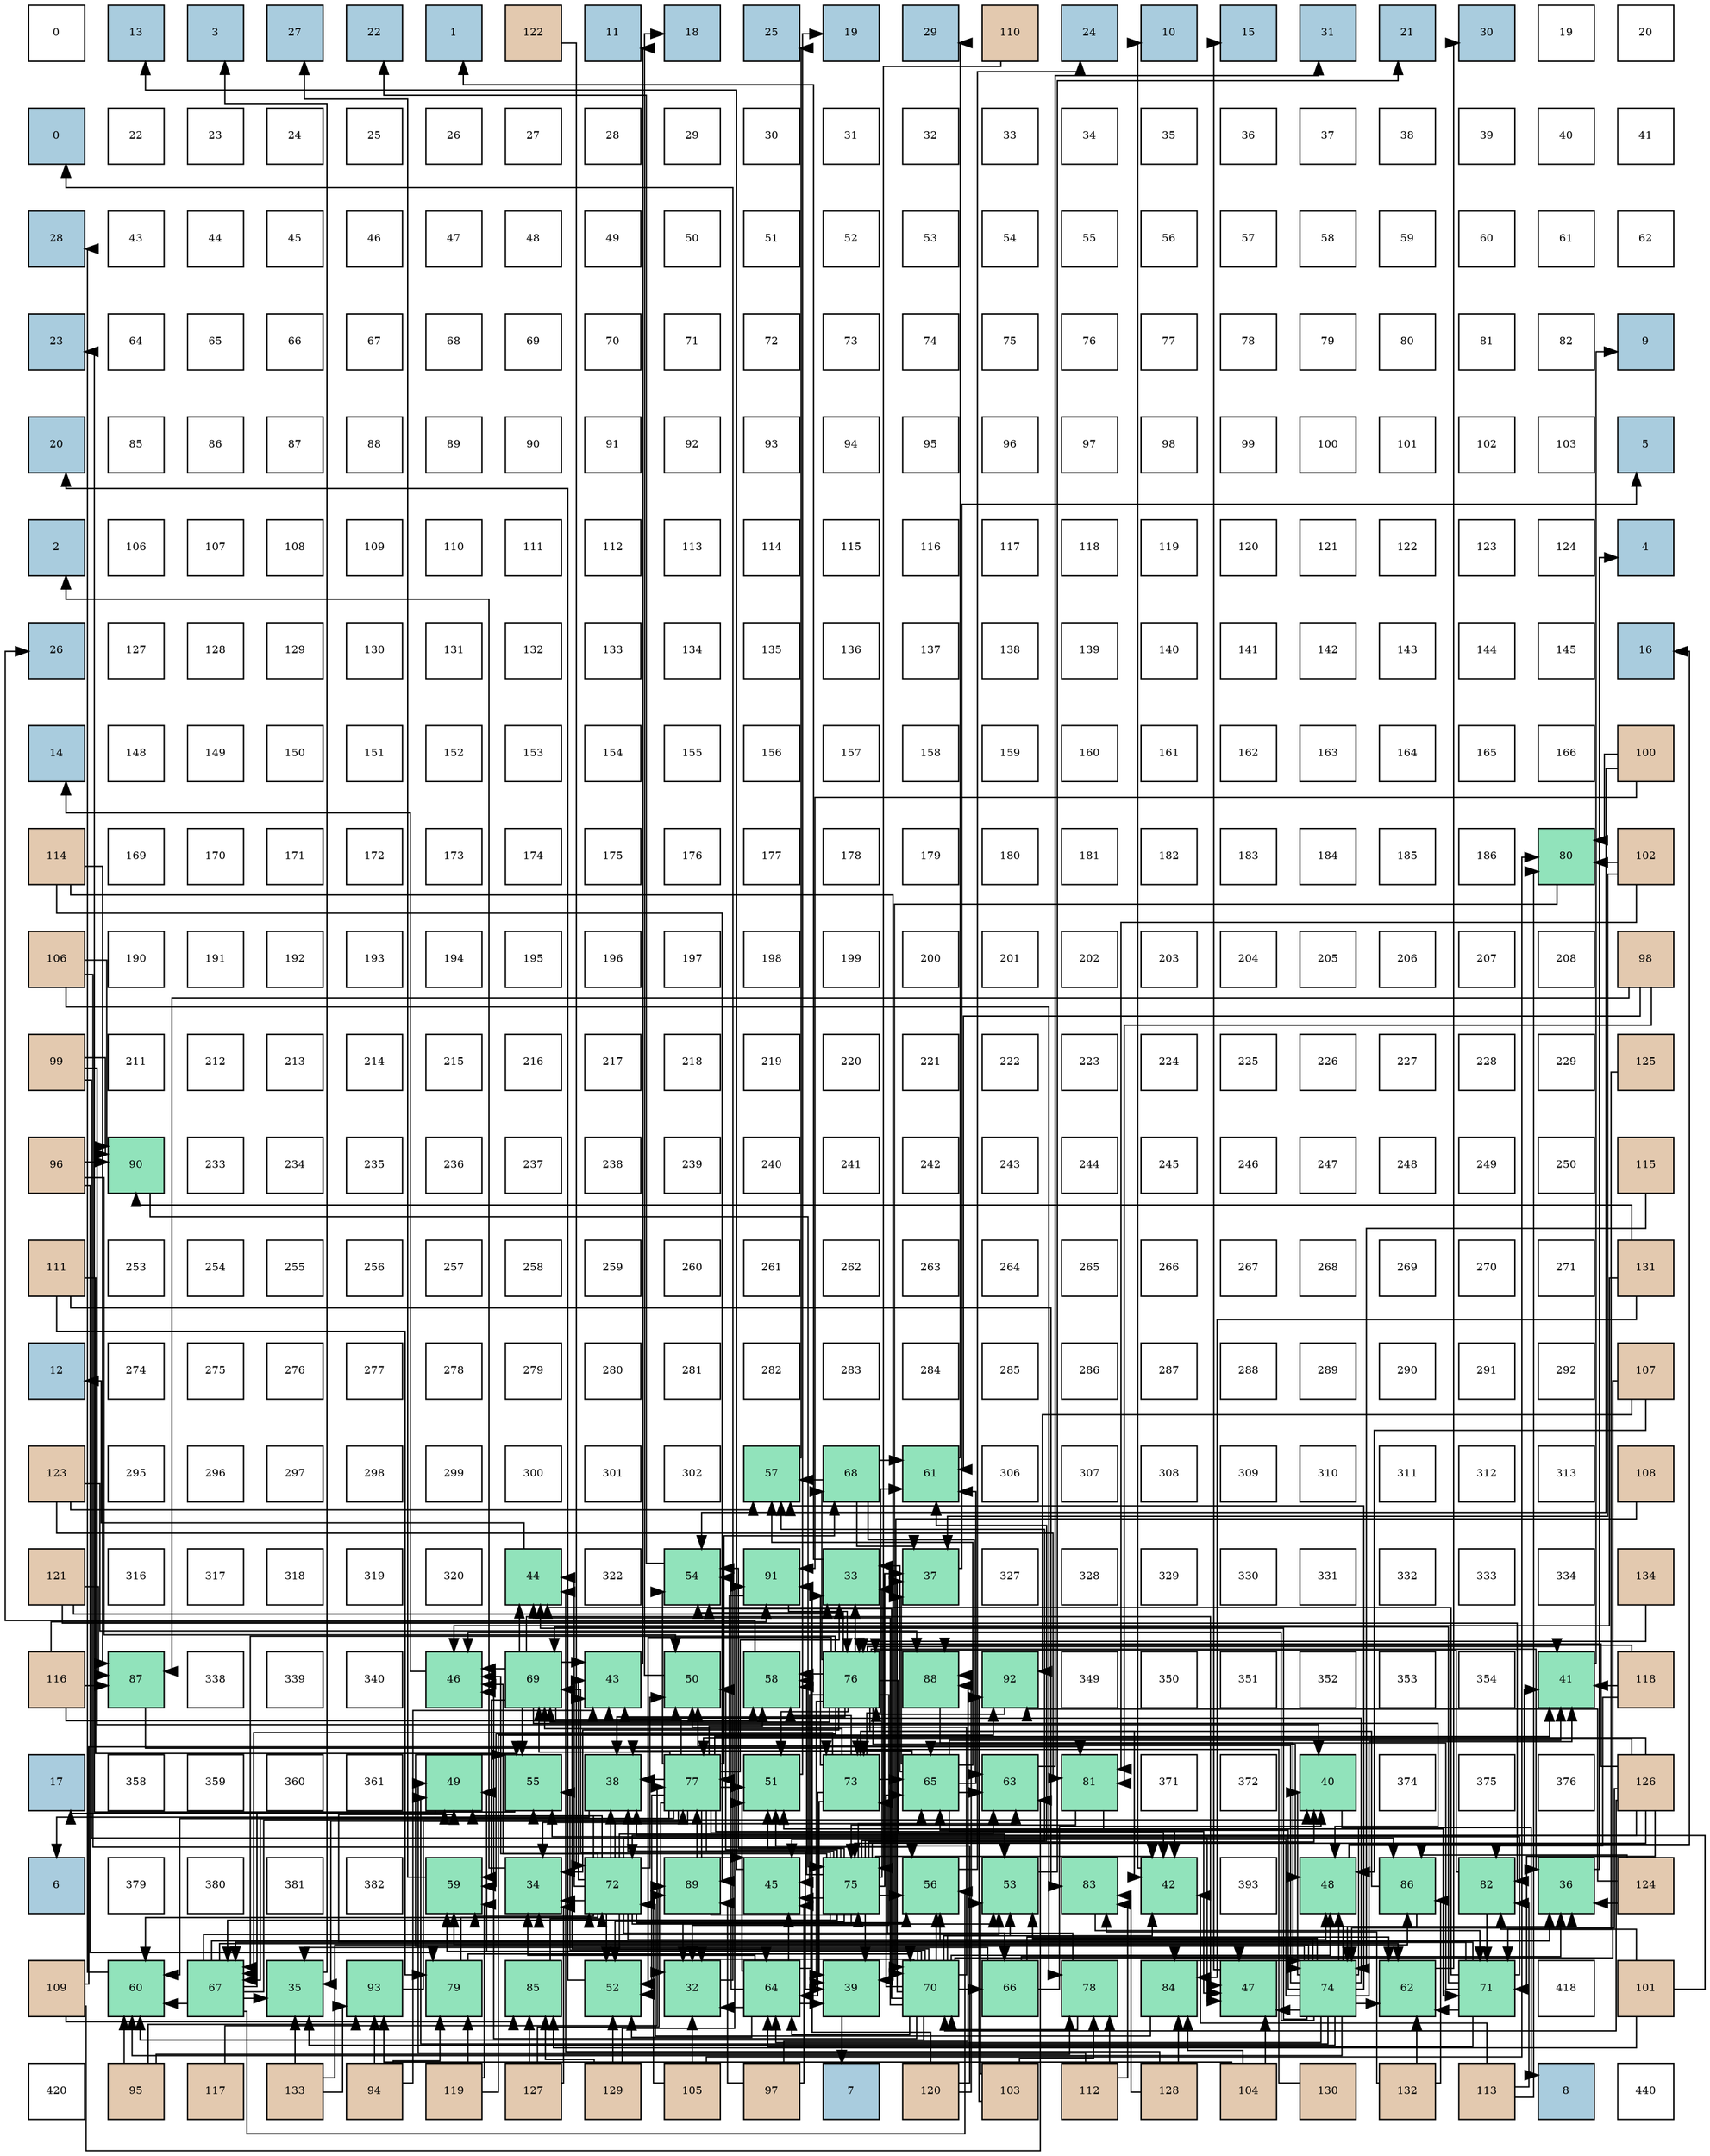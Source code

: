 digraph layout{
 rankdir=TB;
 splines=ortho;
 node [style=filled shape=square fixedsize=true width=0.6];
0[label="0", fontsize=8, fillcolor="#ffffff"];
1[label="13", fontsize=8, fillcolor="#a9ccde"];
2[label="3", fontsize=8, fillcolor="#a9ccde"];
3[label="27", fontsize=8, fillcolor="#a9ccde"];
4[label="22", fontsize=8, fillcolor="#a9ccde"];
5[label="1", fontsize=8, fillcolor="#a9ccde"];
6[label="122", fontsize=8, fillcolor="#e3c9af"];
7[label="11", fontsize=8, fillcolor="#a9ccde"];
8[label="18", fontsize=8, fillcolor="#a9ccde"];
9[label="25", fontsize=8, fillcolor="#a9ccde"];
10[label="19", fontsize=8, fillcolor="#a9ccde"];
11[label="29", fontsize=8, fillcolor="#a9ccde"];
12[label="110", fontsize=8, fillcolor="#e3c9af"];
13[label="24", fontsize=8, fillcolor="#a9ccde"];
14[label="10", fontsize=8, fillcolor="#a9ccde"];
15[label="15", fontsize=8, fillcolor="#a9ccde"];
16[label="31", fontsize=8, fillcolor="#a9ccde"];
17[label="21", fontsize=8, fillcolor="#a9ccde"];
18[label="30", fontsize=8, fillcolor="#a9ccde"];
19[label="19", fontsize=8, fillcolor="#ffffff"];
20[label="20", fontsize=8, fillcolor="#ffffff"];
21[label="0", fontsize=8, fillcolor="#a9ccde"];
22[label="22", fontsize=8, fillcolor="#ffffff"];
23[label="23", fontsize=8, fillcolor="#ffffff"];
24[label="24", fontsize=8, fillcolor="#ffffff"];
25[label="25", fontsize=8, fillcolor="#ffffff"];
26[label="26", fontsize=8, fillcolor="#ffffff"];
27[label="27", fontsize=8, fillcolor="#ffffff"];
28[label="28", fontsize=8, fillcolor="#ffffff"];
29[label="29", fontsize=8, fillcolor="#ffffff"];
30[label="30", fontsize=8, fillcolor="#ffffff"];
31[label="31", fontsize=8, fillcolor="#ffffff"];
32[label="32", fontsize=8, fillcolor="#ffffff"];
33[label="33", fontsize=8, fillcolor="#ffffff"];
34[label="34", fontsize=8, fillcolor="#ffffff"];
35[label="35", fontsize=8, fillcolor="#ffffff"];
36[label="36", fontsize=8, fillcolor="#ffffff"];
37[label="37", fontsize=8, fillcolor="#ffffff"];
38[label="38", fontsize=8, fillcolor="#ffffff"];
39[label="39", fontsize=8, fillcolor="#ffffff"];
40[label="40", fontsize=8, fillcolor="#ffffff"];
41[label="41", fontsize=8, fillcolor="#ffffff"];
42[label="28", fontsize=8, fillcolor="#a9ccde"];
43[label="43", fontsize=8, fillcolor="#ffffff"];
44[label="44", fontsize=8, fillcolor="#ffffff"];
45[label="45", fontsize=8, fillcolor="#ffffff"];
46[label="46", fontsize=8, fillcolor="#ffffff"];
47[label="47", fontsize=8, fillcolor="#ffffff"];
48[label="48", fontsize=8, fillcolor="#ffffff"];
49[label="49", fontsize=8, fillcolor="#ffffff"];
50[label="50", fontsize=8, fillcolor="#ffffff"];
51[label="51", fontsize=8, fillcolor="#ffffff"];
52[label="52", fontsize=8, fillcolor="#ffffff"];
53[label="53", fontsize=8, fillcolor="#ffffff"];
54[label="54", fontsize=8, fillcolor="#ffffff"];
55[label="55", fontsize=8, fillcolor="#ffffff"];
56[label="56", fontsize=8, fillcolor="#ffffff"];
57[label="57", fontsize=8, fillcolor="#ffffff"];
58[label="58", fontsize=8, fillcolor="#ffffff"];
59[label="59", fontsize=8, fillcolor="#ffffff"];
60[label="60", fontsize=8, fillcolor="#ffffff"];
61[label="61", fontsize=8, fillcolor="#ffffff"];
62[label="62", fontsize=8, fillcolor="#ffffff"];
63[label="23", fontsize=8, fillcolor="#a9ccde"];
64[label="64", fontsize=8, fillcolor="#ffffff"];
65[label="65", fontsize=8, fillcolor="#ffffff"];
66[label="66", fontsize=8, fillcolor="#ffffff"];
67[label="67", fontsize=8, fillcolor="#ffffff"];
68[label="68", fontsize=8, fillcolor="#ffffff"];
69[label="69", fontsize=8, fillcolor="#ffffff"];
70[label="70", fontsize=8, fillcolor="#ffffff"];
71[label="71", fontsize=8, fillcolor="#ffffff"];
72[label="72", fontsize=8, fillcolor="#ffffff"];
73[label="73", fontsize=8, fillcolor="#ffffff"];
74[label="74", fontsize=8, fillcolor="#ffffff"];
75[label="75", fontsize=8, fillcolor="#ffffff"];
76[label="76", fontsize=8, fillcolor="#ffffff"];
77[label="77", fontsize=8, fillcolor="#ffffff"];
78[label="78", fontsize=8, fillcolor="#ffffff"];
79[label="79", fontsize=8, fillcolor="#ffffff"];
80[label="80", fontsize=8, fillcolor="#ffffff"];
81[label="81", fontsize=8, fillcolor="#ffffff"];
82[label="82", fontsize=8, fillcolor="#ffffff"];
83[label="9", fontsize=8, fillcolor="#a9ccde"];
84[label="20", fontsize=8, fillcolor="#a9ccde"];
85[label="85", fontsize=8, fillcolor="#ffffff"];
86[label="86", fontsize=8, fillcolor="#ffffff"];
87[label="87", fontsize=8, fillcolor="#ffffff"];
88[label="88", fontsize=8, fillcolor="#ffffff"];
89[label="89", fontsize=8, fillcolor="#ffffff"];
90[label="90", fontsize=8, fillcolor="#ffffff"];
91[label="91", fontsize=8, fillcolor="#ffffff"];
92[label="92", fontsize=8, fillcolor="#ffffff"];
93[label="93", fontsize=8, fillcolor="#ffffff"];
94[label="94", fontsize=8, fillcolor="#ffffff"];
95[label="95", fontsize=8, fillcolor="#ffffff"];
96[label="96", fontsize=8, fillcolor="#ffffff"];
97[label="97", fontsize=8, fillcolor="#ffffff"];
98[label="98", fontsize=8, fillcolor="#ffffff"];
99[label="99", fontsize=8, fillcolor="#ffffff"];
100[label="100", fontsize=8, fillcolor="#ffffff"];
101[label="101", fontsize=8, fillcolor="#ffffff"];
102[label="102", fontsize=8, fillcolor="#ffffff"];
103[label="103", fontsize=8, fillcolor="#ffffff"];
104[label="5", fontsize=8, fillcolor="#a9ccde"];
105[label="2", fontsize=8, fillcolor="#a9ccde"];
106[label="106", fontsize=8, fillcolor="#ffffff"];
107[label="107", fontsize=8, fillcolor="#ffffff"];
108[label="108", fontsize=8, fillcolor="#ffffff"];
109[label="109", fontsize=8, fillcolor="#ffffff"];
110[label="110", fontsize=8, fillcolor="#ffffff"];
111[label="111", fontsize=8, fillcolor="#ffffff"];
112[label="112", fontsize=8, fillcolor="#ffffff"];
113[label="113", fontsize=8, fillcolor="#ffffff"];
114[label="114", fontsize=8, fillcolor="#ffffff"];
115[label="115", fontsize=8, fillcolor="#ffffff"];
116[label="116", fontsize=8, fillcolor="#ffffff"];
117[label="117", fontsize=8, fillcolor="#ffffff"];
118[label="118", fontsize=8, fillcolor="#ffffff"];
119[label="119", fontsize=8, fillcolor="#ffffff"];
120[label="120", fontsize=8, fillcolor="#ffffff"];
121[label="121", fontsize=8, fillcolor="#ffffff"];
122[label="122", fontsize=8, fillcolor="#ffffff"];
123[label="123", fontsize=8, fillcolor="#ffffff"];
124[label="124", fontsize=8, fillcolor="#ffffff"];
125[label="4", fontsize=8, fillcolor="#a9ccde"];
126[label="26", fontsize=8, fillcolor="#a9ccde"];
127[label="127", fontsize=8, fillcolor="#ffffff"];
128[label="128", fontsize=8, fillcolor="#ffffff"];
129[label="129", fontsize=8, fillcolor="#ffffff"];
130[label="130", fontsize=8, fillcolor="#ffffff"];
131[label="131", fontsize=8, fillcolor="#ffffff"];
132[label="132", fontsize=8, fillcolor="#ffffff"];
133[label="133", fontsize=8, fillcolor="#ffffff"];
134[label="134", fontsize=8, fillcolor="#ffffff"];
135[label="135", fontsize=8, fillcolor="#ffffff"];
136[label="136", fontsize=8, fillcolor="#ffffff"];
137[label="137", fontsize=8, fillcolor="#ffffff"];
138[label="138", fontsize=8, fillcolor="#ffffff"];
139[label="139", fontsize=8, fillcolor="#ffffff"];
140[label="140", fontsize=8, fillcolor="#ffffff"];
141[label="141", fontsize=8, fillcolor="#ffffff"];
142[label="142", fontsize=8, fillcolor="#ffffff"];
143[label="143", fontsize=8, fillcolor="#ffffff"];
144[label="144", fontsize=8, fillcolor="#ffffff"];
145[label="145", fontsize=8, fillcolor="#ffffff"];
146[label="16", fontsize=8, fillcolor="#a9ccde"];
147[label="14", fontsize=8, fillcolor="#a9ccde"];
148[label="148", fontsize=8, fillcolor="#ffffff"];
149[label="149", fontsize=8, fillcolor="#ffffff"];
150[label="150", fontsize=8, fillcolor="#ffffff"];
151[label="151", fontsize=8, fillcolor="#ffffff"];
152[label="152", fontsize=8, fillcolor="#ffffff"];
153[label="153", fontsize=8, fillcolor="#ffffff"];
154[label="154", fontsize=8, fillcolor="#ffffff"];
155[label="155", fontsize=8, fillcolor="#ffffff"];
156[label="156", fontsize=8, fillcolor="#ffffff"];
157[label="157", fontsize=8, fillcolor="#ffffff"];
158[label="158", fontsize=8, fillcolor="#ffffff"];
159[label="159", fontsize=8, fillcolor="#ffffff"];
160[label="160", fontsize=8, fillcolor="#ffffff"];
161[label="161", fontsize=8, fillcolor="#ffffff"];
162[label="162", fontsize=8, fillcolor="#ffffff"];
163[label="163", fontsize=8, fillcolor="#ffffff"];
164[label="164", fontsize=8, fillcolor="#ffffff"];
165[label="165", fontsize=8, fillcolor="#ffffff"];
166[label="166", fontsize=8, fillcolor="#ffffff"];
167[label="100", fontsize=8, fillcolor="#e3c9af"];
168[label="114", fontsize=8, fillcolor="#e3c9af"];
169[label="169", fontsize=8, fillcolor="#ffffff"];
170[label="170", fontsize=8, fillcolor="#ffffff"];
171[label="171", fontsize=8, fillcolor="#ffffff"];
172[label="172", fontsize=8, fillcolor="#ffffff"];
173[label="173", fontsize=8, fillcolor="#ffffff"];
174[label="174", fontsize=8, fillcolor="#ffffff"];
175[label="175", fontsize=8, fillcolor="#ffffff"];
176[label="176", fontsize=8, fillcolor="#ffffff"];
177[label="177", fontsize=8, fillcolor="#ffffff"];
178[label="178", fontsize=8, fillcolor="#ffffff"];
179[label="179", fontsize=8, fillcolor="#ffffff"];
180[label="180", fontsize=8, fillcolor="#ffffff"];
181[label="181", fontsize=8, fillcolor="#ffffff"];
182[label="182", fontsize=8, fillcolor="#ffffff"];
183[label="183", fontsize=8, fillcolor="#ffffff"];
184[label="184", fontsize=8, fillcolor="#ffffff"];
185[label="185", fontsize=8, fillcolor="#ffffff"];
186[label="186", fontsize=8, fillcolor="#ffffff"];
187[label="80", fontsize=8, fillcolor="#91e3bb"];
188[label="102", fontsize=8, fillcolor="#e3c9af"];
189[label="106", fontsize=8, fillcolor="#e3c9af"];
190[label="190", fontsize=8, fillcolor="#ffffff"];
191[label="191", fontsize=8, fillcolor="#ffffff"];
192[label="192", fontsize=8, fillcolor="#ffffff"];
193[label="193", fontsize=8, fillcolor="#ffffff"];
194[label="194", fontsize=8, fillcolor="#ffffff"];
195[label="195", fontsize=8, fillcolor="#ffffff"];
196[label="196", fontsize=8, fillcolor="#ffffff"];
197[label="197", fontsize=8, fillcolor="#ffffff"];
198[label="198", fontsize=8, fillcolor="#ffffff"];
199[label="199", fontsize=8, fillcolor="#ffffff"];
200[label="200", fontsize=8, fillcolor="#ffffff"];
201[label="201", fontsize=8, fillcolor="#ffffff"];
202[label="202", fontsize=8, fillcolor="#ffffff"];
203[label="203", fontsize=8, fillcolor="#ffffff"];
204[label="204", fontsize=8, fillcolor="#ffffff"];
205[label="205", fontsize=8, fillcolor="#ffffff"];
206[label="206", fontsize=8, fillcolor="#ffffff"];
207[label="207", fontsize=8, fillcolor="#ffffff"];
208[label="208", fontsize=8, fillcolor="#ffffff"];
209[label="98", fontsize=8, fillcolor="#e3c9af"];
210[label="99", fontsize=8, fillcolor="#e3c9af"];
211[label="211", fontsize=8, fillcolor="#ffffff"];
212[label="212", fontsize=8, fillcolor="#ffffff"];
213[label="213", fontsize=8, fillcolor="#ffffff"];
214[label="214", fontsize=8, fillcolor="#ffffff"];
215[label="215", fontsize=8, fillcolor="#ffffff"];
216[label="216", fontsize=8, fillcolor="#ffffff"];
217[label="217", fontsize=8, fillcolor="#ffffff"];
218[label="218", fontsize=8, fillcolor="#ffffff"];
219[label="219", fontsize=8, fillcolor="#ffffff"];
220[label="220", fontsize=8, fillcolor="#ffffff"];
221[label="221", fontsize=8, fillcolor="#ffffff"];
222[label="222", fontsize=8, fillcolor="#ffffff"];
223[label="223", fontsize=8, fillcolor="#ffffff"];
224[label="224", fontsize=8, fillcolor="#ffffff"];
225[label="225", fontsize=8, fillcolor="#ffffff"];
226[label="226", fontsize=8, fillcolor="#ffffff"];
227[label="227", fontsize=8, fillcolor="#ffffff"];
228[label="228", fontsize=8, fillcolor="#ffffff"];
229[label="229", fontsize=8, fillcolor="#ffffff"];
230[label="125", fontsize=8, fillcolor="#e3c9af"];
231[label="96", fontsize=8, fillcolor="#e3c9af"];
232[label="90", fontsize=8, fillcolor="#91e3bb"];
233[label="233", fontsize=8, fillcolor="#ffffff"];
234[label="234", fontsize=8, fillcolor="#ffffff"];
235[label="235", fontsize=8, fillcolor="#ffffff"];
236[label="236", fontsize=8, fillcolor="#ffffff"];
237[label="237", fontsize=8, fillcolor="#ffffff"];
238[label="238", fontsize=8, fillcolor="#ffffff"];
239[label="239", fontsize=8, fillcolor="#ffffff"];
240[label="240", fontsize=8, fillcolor="#ffffff"];
241[label="241", fontsize=8, fillcolor="#ffffff"];
242[label="242", fontsize=8, fillcolor="#ffffff"];
243[label="243", fontsize=8, fillcolor="#ffffff"];
244[label="244", fontsize=8, fillcolor="#ffffff"];
245[label="245", fontsize=8, fillcolor="#ffffff"];
246[label="246", fontsize=8, fillcolor="#ffffff"];
247[label="247", fontsize=8, fillcolor="#ffffff"];
248[label="248", fontsize=8, fillcolor="#ffffff"];
249[label="249", fontsize=8, fillcolor="#ffffff"];
250[label="250", fontsize=8, fillcolor="#ffffff"];
251[label="115", fontsize=8, fillcolor="#e3c9af"];
252[label="111", fontsize=8, fillcolor="#e3c9af"];
253[label="253", fontsize=8, fillcolor="#ffffff"];
254[label="254", fontsize=8, fillcolor="#ffffff"];
255[label="255", fontsize=8, fillcolor="#ffffff"];
256[label="256", fontsize=8, fillcolor="#ffffff"];
257[label="257", fontsize=8, fillcolor="#ffffff"];
258[label="258", fontsize=8, fillcolor="#ffffff"];
259[label="259", fontsize=8, fillcolor="#ffffff"];
260[label="260", fontsize=8, fillcolor="#ffffff"];
261[label="261", fontsize=8, fillcolor="#ffffff"];
262[label="262", fontsize=8, fillcolor="#ffffff"];
263[label="263", fontsize=8, fillcolor="#ffffff"];
264[label="264", fontsize=8, fillcolor="#ffffff"];
265[label="265", fontsize=8, fillcolor="#ffffff"];
266[label="266", fontsize=8, fillcolor="#ffffff"];
267[label="267", fontsize=8, fillcolor="#ffffff"];
268[label="268", fontsize=8, fillcolor="#ffffff"];
269[label="269", fontsize=8, fillcolor="#ffffff"];
270[label="270", fontsize=8, fillcolor="#ffffff"];
271[label="271", fontsize=8, fillcolor="#ffffff"];
272[label="131", fontsize=8, fillcolor="#e3c9af"];
273[label="12", fontsize=8, fillcolor="#a9ccde"];
274[label="274", fontsize=8, fillcolor="#ffffff"];
275[label="275", fontsize=8, fillcolor="#ffffff"];
276[label="276", fontsize=8, fillcolor="#ffffff"];
277[label="277", fontsize=8, fillcolor="#ffffff"];
278[label="278", fontsize=8, fillcolor="#ffffff"];
279[label="279", fontsize=8, fillcolor="#ffffff"];
280[label="280", fontsize=8, fillcolor="#ffffff"];
281[label="281", fontsize=8, fillcolor="#ffffff"];
282[label="282", fontsize=8, fillcolor="#ffffff"];
283[label="283", fontsize=8, fillcolor="#ffffff"];
284[label="284", fontsize=8, fillcolor="#ffffff"];
285[label="285", fontsize=8, fillcolor="#ffffff"];
286[label="286", fontsize=8, fillcolor="#ffffff"];
287[label="287", fontsize=8, fillcolor="#ffffff"];
288[label="288", fontsize=8, fillcolor="#ffffff"];
289[label="289", fontsize=8, fillcolor="#ffffff"];
290[label="290", fontsize=8, fillcolor="#ffffff"];
291[label="291", fontsize=8, fillcolor="#ffffff"];
292[label="292", fontsize=8, fillcolor="#ffffff"];
293[label="107", fontsize=8, fillcolor="#e3c9af"];
294[label="123", fontsize=8, fillcolor="#e3c9af"];
295[label="295", fontsize=8, fillcolor="#ffffff"];
296[label="296", fontsize=8, fillcolor="#ffffff"];
297[label="297", fontsize=8, fillcolor="#ffffff"];
298[label="298", fontsize=8, fillcolor="#ffffff"];
299[label="299", fontsize=8, fillcolor="#ffffff"];
300[label="300", fontsize=8, fillcolor="#ffffff"];
301[label="301", fontsize=8, fillcolor="#ffffff"];
302[label="302", fontsize=8, fillcolor="#ffffff"];
303[label="57", fontsize=8, fillcolor="#91e3bb"];
304[label="68", fontsize=8, fillcolor="#91e3bb"];
305[label="61", fontsize=8, fillcolor="#91e3bb"];
306[label="306", fontsize=8, fillcolor="#ffffff"];
307[label="307", fontsize=8, fillcolor="#ffffff"];
308[label="308", fontsize=8, fillcolor="#ffffff"];
309[label="309", fontsize=8, fillcolor="#ffffff"];
310[label="310", fontsize=8, fillcolor="#ffffff"];
311[label="311", fontsize=8, fillcolor="#ffffff"];
312[label="312", fontsize=8, fillcolor="#ffffff"];
313[label="313", fontsize=8, fillcolor="#ffffff"];
314[label="108", fontsize=8, fillcolor="#e3c9af"];
315[label="121", fontsize=8, fillcolor="#e3c9af"];
316[label="316", fontsize=8, fillcolor="#ffffff"];
317[label="317", fontsize=8, fillcolor="#ffffff"];
318[label="318", fontsize=8, fillcolor="#ffffff"];
319[label="319", fontsize=8, fillcolor="#ffffff"];
320[label="320", fontsize=8, fillcolor="#ffffff"];
321[label="44", fontsize=8, fillcolor="#91e3bb"];
322[label="322", fontsize=8, fillcolor="#ffffff"];
323[label="54", fontsize=8, fillcolor="#91e3bb"];
324[label="91", fontsize=8, fillcolor="#91e3bb"];
325[label="33", fontsize=8, fillcolor="#91e3bb"];
326[label="37", fontsize=8, fillcolor="#91e3bb"];
327[label="327", fontsize=8, fillcolor="#ffffff"];
328[label="328", fontsize=8, fillcolor="#ffffff"];
329[label="329", fontsize=8, fillcolor="#ffffff"];
330[label="330", fontsize=8, fillcolor="#ffffff"];
331[label="331", fontsize=8, fillcolor="#ffffff"];
332[label="332", fontsize=8, fillcolor="#ffffff"];
333[label="333", fontsize=8, fillcolor="#ffffff"];
334[label="334", fontsize=8, fillcolor="#ffffff"];
335[label="134", fontsize=8, fillcolor="#e3c9af"];
336[label="116", fontsize=8, fillcolor="#e3c9af"];
337[label="87", fontsize=8, fillcolor="#91e3bb"];
338[label="338", fontsize=8, fillcolor="#ffffff"];
339[label="339", fontsize=8, fillcolor="#ffffff"];
340[label="340", fontsize=8, fillcolor="#ffffff"];
341[label="46", fontsize=8, fillcolor="#91e3bb"];
342[label="69", fontsize=8, fillcolor="#91e3bb"];
343[label="43", fontsize=8, fillcolor="#91e3bb"];
344[label="50", fontsize=8, fillcolor="#91e3bb"];
345[label="58", fontsize=8, fillcolor="#91e3bb"];
346[label="76", fontsize=8, fillcolor="#91e3bb"];
347[label="88", fontsize=8, fillcolor="#91e3bb"];
348[label="92", fontsize=8, fillcolor="#91e3bb"];
349[label="349", fontsize=8, fillcolor="#ffffff"];
350[label="350", fontsize=8, fillcolor="#ffffff"];
351[label="351", fontsize=8, fillcolor="#ffffff"];
352[label="352", fontsize=8, fillcolor="#ffffff"];
353[label="353", fontsize=8, fillcolor="#ffffff"];
354[label="354", fontsize=8, fillcolor="#ffffff"];
355[label="41", fontsize=8, fillcolor="#91e3bb"];
356[label="118", fontsize=8, fillcolor="#e3c9af"];
357[label="17", fontsize=8, fillcolor="#a9ccde"];
358[label="358", fontsize=8, fillcolor="#ffffff"];
359[label="359", fontsize=8, fillcolor="#ffffff"];
360[label="360", fontsize=8, fillcolor="#ffffff"];
361[label="361", fontsize=8, fillcolor="#ffffff"];
362[label="49", fontsize=8, fillcolor="#91e3bb"];
363[label="55", fontsize=8, fillcolor="#91e3bb"];
364[label="38", fontsize=8, fillcolor="#91e3bb"];
365[label="77", fontsize=8, fillcolor="#91e3bb"];
366[label="51", fontsize=8, fillcolor="#91e3bb"];
367[label="73", fontsize=8, fillcolor="#91e3bb"];
368[label="65", fontsize=8, fillcolor="#91e3bb"];
369[label="63", fontsize=8, fillcolor="#91e3bb"];
370[label="81", fontsize=8, fillcolor="#91e3bb"];
371[label="371", fontsize=8, fillcolor="#ffffff"];
372[label="372", fontsize=8, fillcolor="#ffffff"];
373[label="40", fontsize=8, fillcolor="#91e3bb"];
374[label="374", fontsize=8, fillcolor="#ffffff"];
375[label="375", fontsize=8, fillcolor="#ffffff"];
376[label="376", fontsize=8, fillcolor="#ffffff"];
377[label="126", fontsize=8, fillcolor="#e3c9af"];
378[label="6", fontsize=8, fillcolor="#a9ccde"];
379[label="379", fontsize=8, fillcolor="#ffffff"];
380[label="380", fontsize=8, fillcolor="#ffffff"];
381[label="381", fontsize=8, fillcolor="#ffffff"];
382[label="382", fontsize=8, fillcolor="#ffffff"];
383[label="59", fontsize=8, fillcolor="#91e3bb"];
384[label="34", fontsize=8, fillcolor="#91e3bb"];
385[label="72", fontsize=8, fillcolor="#91e3bb"];
386[label="89", fontsize=8, fillcolor="#91e3bb"];
387[label="45", fontsize=8, fillcolor="#91e3bb"];
388[label="75", fontsize=8, fillcolor="#91e3bb"];
389[label="56", fontsize=8, fillcolor="#91e3bb"];
390[label="53", fontsize=8, fillcolor="#91e3bb"];
391[label="83", fontsize=8, fillcolor="#91e3bb"];
392[label="42", fontsize=8, fillcolor="#91e3bb"];
393[label="393", fontsize=8, fillcolor="#ffffff"];
394[label="48", fontsize=8, fillcolor="#91e3bb"];
395[label="86", fontsize=8, fillcolor="#91e3bb"];
396[label="82", fontsize=8, fillcolor="#91e3bb"];
397[label="36", fontsize=8, fillcolor="#91e3bb"];
398[label="124", fontsize=8, fillcolor="#e3c9af"];
399[label="109", fontsize=8, fillcolor="#e3c9af"];
400[label="60", fontsize=8, fillcolor="#91e3bb"];
401[label="67", fontsize=8, fillcolor="#91e3bb"];
402[label="35", fontsize=8, fillcolor="#91e3bb"];
403[label="93", fontsize=8, fillcolor="#91e3bb"];
404[label="79", fontsize=8, fillcolor="#91e3bb"];
405[label="85", fontsize=8, fillcolor="#91e3bb"];
406[label="52", fontsize=8, fillcolor="#91e3bb"];
407[label="32", fontsize=8, fillcolor="#91e3bb"];
408[label="64", fontsize=8, fillcolor="#91e3bb"];
409[label="39", fontsize=8, fillcolor="#91e3bb"];
410[label="70", fontsize=8, fillcolor="#91e3bb"];
411[label="66", fontsize=8, fillcolor="#91e3bb"];
412[label="78", fontsize=8, fillcolor="#91e3bb"];
413[label="84", fontsize=8, fillcolor="#91e3bb"];
414[label="47", fontsize=8, fillcolor="#91e3bb"];
415[label="74", fontsize=8, fillcolor="#91e3bb"];
416[label="62", fontsize=8, fillcolor="#91e3bb"];
417[label="71", fontsize=8, fillcolor="#91e3bb"];
418[label="418", fontsize=8, fillcolor="#ffffff"];
419[label="101", fontsize=8, fillcolor="#e3c9af"];
420[label="420", fontsize=8, fillcolor="#ffffff"];
421[label="95", fontsize=8, fillcolor="#e3c9af"];
422[label="117", fontsize=8, fillcolor="#e3c9af"];
423[label="133", fontsize=8, fillcolor="#e3c9af"];
424[label="94", fontsize=8, fillcolor="#e3c9af"];
425[label="119", fontsize=8, fillcolor="#e3c9af"];
426[label="127", fontsize=8, fillcolor="#e3c9af"];
427[label="129", fontsize=8, fillcolor="#e3c9af"];
428[label="105", fontsize=8, fillcolor="#e3c9af"];
429[label="97", fontsize=8, fillcolor="#e3c9af"];
430[label="7", fontsize=8, fillcolor="#a9ccde"];
431[label="120", fontsize=8, fillcolor="#e3c9af"];
432[label="103", fontsize=8, fillcolor="#e3c9af"];
433[label="112", fontsize=8, fillcolor="#e3c9af"];
434[label="128", fontsize=8, fillcolor="#e3c9af"];
435[label="104", fontsize=8, fillcolor="#e3c9af"];
436[label="130", fontsize=8, fillcolor="#e3c9af"];
437[label="132", fontsize=8, fillcolor="#e3c9af"];
438[label="113", fontsize=8, fillcolor="#e3c9af"];
439[label="8", fontsize=8, fillcolor="#a9ccde"];
440[label="440", fontsize=8, fillcolor="#ffffff"];
edge [constraint=false, style=vis];407 -> 21;
325 -> 5;
384 -> 105;
402 -> 2;
397 -> 125;
326 -> 104;
364 -> 378;
409 -> 430;
373 -> 439;
355 -> 83;
392 -> 14;
343 -> 7;
321 -> 273;
387 -> 1;
341 -> 147;
414 -> 15;
394 -> 146;
362 -> 357;
344 -> 8;
366 -> 10;
406 -> 84;
390 -> 17;
323 -> 4;
363 -> 63;
389 -> 13;
303 -> 9;
345 -> 126;
383 -> 3;
400 -> 42;
305 -> 11;
416 -> 18;
369 -> 16;
408 -> 407;
408 -> 384;
408 -> 409;
408 -> 387;
408 -> 366;
408 -> 406;
408 -> 323;
408 -> 345;
368 -> 325;
368 -> 326;
368 -> 364;
368 -> 355;
368 -> 392;
368 -> 303;
368 -> 305;
368 -> 369;
411 -> 402;
411 -> 397;
411 -> 373;
411 -> 416;
401 -> 402;
401 -> 397;
401 -> 373;
401 -> 362;
401 -> 390;
401 -> 389;
401 -> 400;
401 -> 416;
304 -> 326;
304 -> 303;
304 -> 305;
304 -> 369;
342 -> 343;
342 -> 321;
342 -> 341;
342 -> 414;
342 -> 394;
342 -> 344;
342 -> 363;
342 -> 383;
410 -> 407;
410 -> 326;
410 -> 392;
410 -> 343;
410 -> 321;
410 -> 341;
410 -> 414;
410 -> 394;
410 -> 362;
410 -> 344;
410 -> 390;
410 -> 323;
410 -> 363;
410 -> 389;
410 -> 383;
410 -> 400;
410 -> 408;
410 -> 368;
410 -> 411;
417 -> 321;
417 -> 362;
417 -> 363;
417 -> 416;
417 -> 408;
417 -> 368;
417 -> 401;
417 -> 342;
385 -> 384;
385 -> 364;
385 -> 343;
385 -> 321;
385 -> 341;
385 -> 414;
385 -> 394;
385 -> 362;
385 -> 344;
385 -> 406;
385 -> 390;
385 -> 363;
385 -> 389;
385 -> 383;
385 -> 400;
385 -> 369;
385 -> 408;
385 -> 368;
385 -> 411;
367 -> 325;
367 -> 409;
367 -> 345;
367 -> 305;
367 -> 408;
367 -> 368;
367 -> 401;
367 -> 342;
415 -> 402;
415 -> 397;
415 -> 373;
415 -> 355;
415 -> 343;
415 -> 321;
415 -> 387;
415 -> 341;
415 -> 414;
415 -> 394;
415 -> 362;
415 -> 344;
415 -> 366;
415 -> 390;
415 -> 363;
415 -> 389;
415 -> 303;
415 -> 383;
415 -> 400;
415 -> 416;
415 -> 408;
415 -> 368;
388 -> 407;
388 -> 325;
388 -> 384;
388 -> 326;
388 -> 364;
388 -> 409;
388 -> 373;
388 -> 355;
388 -> 392;
388 -> 387;
388 -> 341;
388 -> 344;
388 -> 366;
388 -> 406;
388 -> 323;
388 -> 389;
388 -> 303;
388 -> 345;
388 -> 305;
388 -> 369;
388 -> 401;
388 -> 342;
346 -> 407;
346 -> 325;
346 -> 384;
346 -> 397;
346 -> 364;
346 -> 409;
346 -> 355;
346 -> 392;
346 -> 387;
346 -> 394;
346 -> 366;
346 -> 406;
346 -> 390;
346 -> 323;
346 -> 345;
346 -> 383;
346 -> 401;
346 -> 304;
346 -> 342;
365 -> 407;
365 -> 325;
365 -> 384;
365 -> 402;
365 -> 364;
365 -> 409;
365 -> 355;
365 -> 392;
365 -> 343;
365 -> 387;
365 -> 414;
365 -> 366;
365 -> 406;
365 -> 323;
365 -> 345;
365 -> 400;
365 -> 401;
365 -> 304;
365 -> 342;
412 -> 410;
412 -> 367;
404 -> 410;
404 -> 385;
187 -> 410;
370 -> 417;
370 -> 388;
396 -> 417;
396 -> 346;
391 -> 417;
413 -> 385;
413 -> 415;
405 -> 385;
395 -> 367;
395 -> 415;
337 -> 367;
347 -> 415;
386 -> 388;
386 -> 365;
232 -> 388;
324 -> 346;
324 -> 365;
348 -> 346;
403 -> 365;
424 -> 343;
424 -> 404;
424 -> 403;
421 -> 400;
421 -> 412;
421 -> 403;
231 -> 344;
231 -> 404;
231 -> 232;
429 -> 387;
429 -> 347;
429 -> 386;
209 -> 305;
209 -> 370;
209 -> 337;
210 -> 373;
210 -> 395;
210 -> 232;
167 -> 323;
167 -> 187;
167 -> 324;
419 -> 364;
419 -> 396;
419 -> 405;
188 -> 326;
188 -> 187;
188 -> 370;
432 -> 390;
432 -> 412;
432 -> 348;
435 -> 414;
435 -> 413;
435 -> 403;
428 -> 407;
428 -> 187;
428 -> 386;
189 -> 389;
189 -> 412;
189 -> 232;
293 -> 394;
293 -> 413;
293 -> 348;
314 -> 410;
399 -> 369;
399 -> 370;
399 -> 405;
12 -> 388;
252 -> 363;
252 -> 404;
252 -> 391;
433 -> 362;
433 -> 412;
433 -> 391;
438 -> 392;
438 -> 187;
438 -> 396;
168 -> 409;
168 -> 337;
168 -> 386;
251 -> 415;
336 -> 345;
336 -> 337;
336 -> 324;
422 -> 365;
356 -> 355;
356 -> 396;
356 -> 347;
425 -> 383;
425 -> 404;
425 -> 348;
431 -> 366;
431 -> 347;
431 -> 324;
315 -> 325;
315 -> 396;
315 -> 337;
6 -> 385;
294 -> 303;
294 -> 370;
294 -> 347;
398 -> 397;
398 -> 395;
398 -> 348;
230 -> 417;
377 -> 410;
377 -> 417;
377 -> 385;
377 -> 367;
377 -> 415;
377 -> 388;
377 -> 346;
377 -> 365;
426 -> 384;
426 -> 405;
426 -> 386;
434 -> 321;
434 -> 391;
434 -> 413;
427 -> 406;
427 -> 405;
427 -> 324;
436 -> 367;
272 -> 341;
272 -> 413;
272 -> 232;
437 -> 416;
437 -> 391;
437 -> 395;
423 -> 402;
423 -> 395;
423 -> 403;
335 -> 346;
edge [constraint=true, style=invis];
0 -> 21 -> 42 -> 63 -> 84 -> 105 -> 126 -> 147 -> 168 -> 189 -> 210 -> 231 -> 252 -> 273 -> 294 -> 315 -> 336 -> 357 -> 378 -> 399 -> 420;
1 -> 22 -> 43 -> 64 -> 85 -> 106 -> 127 -> 148 -> 169 -> 190 -> 211 -> 232 -> 253 -> 274 -> 295 -> 316 -> 337 -> 358 -> 379 -> 400 -> 421;
2 -> 23 -> 44 -> 65 -> 86 -> 107 -> 128 -> 149 -> 170 -> 191 -> 212 -> 233 -> 254 -> 275 -> 296 -> 317 -> 338 -> 359 -> 380 -> 401 -> 422;
3 -> 24 -> 45 -> 66 -> 87 -> 108 -> 129 -> 150 -> 171 -> 192 -> 213 -> 234 -> 255 -> 276 -> 297 -> 318 -> 339 -> 360 -> 381 -> 402 -> 423;
4 -> 25 -> 46 -> 67 -> 88 -> 109 -> 130 -> 151 -> 172 -> 193 -> 214 -> 235 -> 256 -> 277 -> 298 -> 319 -> 340 -> 361 -> 382 -> 403 -> 424;
5 -> 26 -> 47 -> 68 -> 89 -> 110 -> 131 -> 152 -> 173 -> 194 -> 215 -> 236 -> 257 -> 278 -> 299 -> 320 -> 341 -> 362 -> 383 -> 404 -> 425;
6 -> 27 -> 48 -> 69 -> 90 -> 111 -> 132 -> 153 -> 174 -> 195 -> 216 -> 237 -> 258 -> 279 -> 300 -> 321 -> 342 -> 363 -> 384 -> 405 -> 426;
7 -> 28 -> 49 -> 70 -> 91 -> 112 -> 133 -> 154 -> 175 -> 196 -> 217 -> 238 -> 259 -> 280 -> 301 -> 322 -> 343 -> 364 -> 385 -> 406 -> 427;
8 -> 29 -> 50 -> 71 -> 92 -> 113 -> 134 -> 155 -> 176 -> 197 -> 218 -> 239 -> 260 -> 281 -> 302 -> 323 -> 344 -> 365 -> 386 -> 407 -> 428;
9 -> 30 -> 51 -> 72 -> 93 -> 114 -> 135 -> 156 -> 177 -> 198 -> 219 -> 240 -> 261 -> 282 -> 303 -> 324 -> 345 -> 366 -> 387 -> 408 -> 429;
10 -> 31 -> 52 -> 73 -> 94 -> 115 -> 136 -> 157 -> 178 -> 199 -> 220 -> 241 -> 262 -> 283 -> 304 -> 325 -> 346 -> 367 -> 388 -> 409 -> 430;
11 -> 32 -> 53 -> 74 -> 95 -> 116 -> 137 -> 158 -> 179 -> 200 -> 221 -> 242 -> 263 -> 284 -> 305 -> 326 -> 347 -> 368 -> 389 -> 410 -> 431;
12 -> 33 -> 54 -> 75 -> 96 -> 117 -> 138 -> 159 -> 180 -> 201 -> 222 -> 243 -> 264 -> 285 -> 306 -> 327 -> 348 -> 369 -> 390 -> 411 -> 432;
13 -> 34 -> 55 -> 76 -> 97 -> 118 -> 139 -> 160 -> 181 -> 202 -> 223 -> 244 -> 265 -> 286 -> 307 -> 328 -> 349 -> 370 -> 391 -> 412 -> 433;
14 -> 35 -> 56 -> 77 -> 98 -> 119 -> 140 -> 161 -> 182 -> 203 -> 224 -> 245 -> 266 -> 287 -> 308 -> 329 -> 350 -> 371 -> 392 -> 413 -> 434;
15 -> 36 -> 57 -> 78 -> 99 -> 120 -> 141 -> 162 -> 183 -> 204 -> 225 -> 246 -> 267 -> 288 -> 309 -> 330 -> 351 -> 372 -> 393 -> 414 -> 435;
16 -> 37 -> 58 -> 79 -> 100 -> 121 -> 142 -> 163 -> 184 -> 205 -> 226 -> 247 -> 268 -> 289 -> 310 -> 331 -> 352 -> 373 -> 394 -> 415 -> 436;
17 -> 38 -> 59 -> 80 -> 101 -> 122 -> 143 -> 164 -> 185 -> 206 -> 227 -> 248 -> 269 -> 290 -> 311 -> 332 -> 353 -> 374 -> 395 -> 416 -> 437;
18 -> 39 -> 60 -> 81 -> 102 -> 123 -> 144 -> 165 -> 186 -> 207 -> 228 -> 249 -> 270 -> 291 -> 312 -> 333 -> 354 -> 375 -> 396 -> 417 -> 438;
19 -> 40 -> 61 -> 82 -> 103 -> 124 -> 145 -> 166 -> 187 -> 208 -> 229 -> 250 -> 271 -> 292 -> 313 -> 334 -> 355 -> 376 -> 397 -> 418 -> 439;
20 -> 41 -> 62 -> 83 -> 104 -> 125 -> 146 -> 167 -> 188 -> 209 -> 230 -> 251 -> 272 -> 293 -> 314 -> 335 -> 356 -> 377 -> 398 -> 419 -> 440;
rank = same {0 -> 1 -> 2 -> 3 -> 4 -> 5 -> 6 -> 7 -> 8 -> 9 -> 10 -> 11 -> 12 -> 13 -> 14 -> 15 -> 16 -> 17 -> 18 -> 19 -> 20};
rank = same {21 -> 22 -> 23 -> 24 -> 25 -> 26 -> 27 -> 28 -> 29 -> 30 -> 31 -> 32 -> 33 -> 34 -> 35 -> 36 -> 37 -> 38 -> 39 -> 40 -> 41};
rank = same {42 -> 43 -> 44 -> 45 -> 46 -> 47 -> 48 -> 49 -> 50 -> 51 -> 52 -> 53 -> 54 -> 55 -> 56 -> 57 -> 58 -> 59 -> 60 -> 61 -> 62};
rank = same {63 -> 64 -> 65 -> 66 -> 67 -> 68 -> 69 -> 70 -> 71 -> 72 -> 73 -> 74 -> 75 -> 76 -> 77 -> 78 -> 79 -> 80 -> 81 -> 82 -> 83};
rank = same {84 -> 85 -> 86 -> 87 -> 88 -> 89 -> 90 -> 91 -> 92 -> 93 -> 94 -> 95 -> 96 -> 97 -> 98 -> 99 -> 100 -> 101 -> 102 -> 103 -> 104};
rank = same {105 -> 106 -> 107 -> 108 -> 109 -> 110 -> 111 -> 112 -> 113 -> 114 -> 115 -> 116 -> 117 -> 118 -> 119 -> 120 -> 121 -> 122 -> 123 -> 124 -> 125};
rank = same {126 -> 127 -> 128 -> 129 -> 130 -> 131 -> 132 -> 133 -> 134 -> 135 -> 136 -> 137 -> 138 -> 139 -> 140 -> 141 -> 142 -> 143 -> 144 -> 145 -> 146};
rank = same {147 -> 148 -> 149 -> 150 -> 151 -> 152 -> 153 -> 154 -> 155 -> 156 -> 157 -> 158 -> 159 -> 160 -> 161 -> 162 -> 163 -> 164 -> 165 -> 166 -> 167};
rank = same {168 -> 169 -> 170 -> 171 -> 172 -> 173 -> 174 -> 175 -> 176 -> 177 -> 178 -> 179 -> 180 -> 181 -> 182 -> 183 -> 184 -> 185 -> 186 -> 187 -> 188};
rank = same {189 -> 190 -> 191 -> 192 -> 193 -> 194 -> 195 -> 196 -> 197 -> 198 -> 199 -> 200 -> 201 -> 202 -> 203 -> 204 -> 205 -> 206 -> 207 -> 208 -> 209};
rank = same {210 -> 211 -> 212 -> 213 -> 214 -> 215 -> 216 -> 217 -> 218 -> 219 -> 220 -> 221 -> 222 -> 223 -> 224 -> 225 -> 226 -> 227 -> 228 -> 229 -> 230};
rank = same {231 -> 232 -> 233 -> 234 -> 235 -> 236 -> 237 -> 238 -> 239 -> 240 -> 241 -> 242 -> 243 -> 244 -> 245 -> 246 -> 247 -> 248 -> 249 -> 250 -> 251};
rank = same {252 -> 253 -> 254 -> 255 -> 256 -> 257 -> 258 -> 259 -> 260 -> 261 -> 262 -> 263 -> 264 -> 265 -> 266 -> 267 -> 268 -> 269 -> 270 -> 271 -> 272};
rank = same {273 -> 274 -> 275 -> 276 -> 277 -> 278 -> 279 -> 280 -> 281 -> 282 -> 283 -> 284 -> 285 -> 286 -> 287 -> 288 -> 289 -> 290 -> 291 -> 292 -> 293};
rank = same {294 -> 295 -> 296 -> 297 -> 298 -> 299 -> 300 -> 301 -> 302 -> 303 -> 304 -> 305 -> 306 -> 307 -> 308 -> 309 -> 310 -> 311 -> 312 -> 313 -> 314};
rank = same {315 -> 316 -> 317 -> 318 -> 319 -> 320 -> 321 -> 322 -> 323 -> 324 -> 325 -> 326 -> 327 -> 328 -> 329 -> 330 -> 331 -> 332 -> 333 -> 334 -> 335};
rank = same {336 -> 337 -> 338 -> 339 -> 340 -> 341 -> 342 -> 343 -> 344 -> 345 -> 346 -> 347 -> 348 -> 349 -> 350 -> 351 -> 352 -> 353 -> 354 -> 355 -> 356};
rank = same {357 -> 358 -> 359 -> 360 -> 361 -> 362 -> 363 -> 364 -> 365 -> 366 -> 367 -> 368 -> 369 -> 370 -> 371 -> 372 -> 373 -> 374 -> 375 -> 376 -> 377};
rank = same {378 -> 379 -> 380 -> 381 -> 382 -> 383 -> 384 -> 385 -> 386 -> 387 -> 388 -> 389 -> 390 -> 391 -> 392 -> 393 -> 394 -> 395 -> 396 -> 397 -> 398};
rank = same {399 -> 400 -> 401 -> 402 -> 403 -> 404 -> 405 -> 406 -> 407 -> 408 -> 409 -> 410 -> 411 -> 412 -> 413 -> 414 -> 415 -> 416 -> 417 -> 418 -> 419};
rank = same {420 -> 421 -> 422 -> 423 -> 424 -> 425 -> 426 -> 427 -> 428 -> 429 -> 430 -> 431 -> 432 -> 433 -> 434 -> 435 -> 436 -> 437 -> 438 -> 439 -> 440};
}
